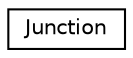 digraph "Graphical Class Hierarchy"
{
  edge [fontname="Helvetica",fontsize="10",labelfontname="Helvetica",labelfontsize="10"];
  node [fontname="Helvetica",fontsize="10",shape=record];
  rankdir="LR";
  Node0 [label="Junction",height=0.2,width=0.4,color="black", fillcolor="white", style="filled",URL="$d5/da7/class_junction.html",tooltip="C++ TraCI client API implementation. "];
}
